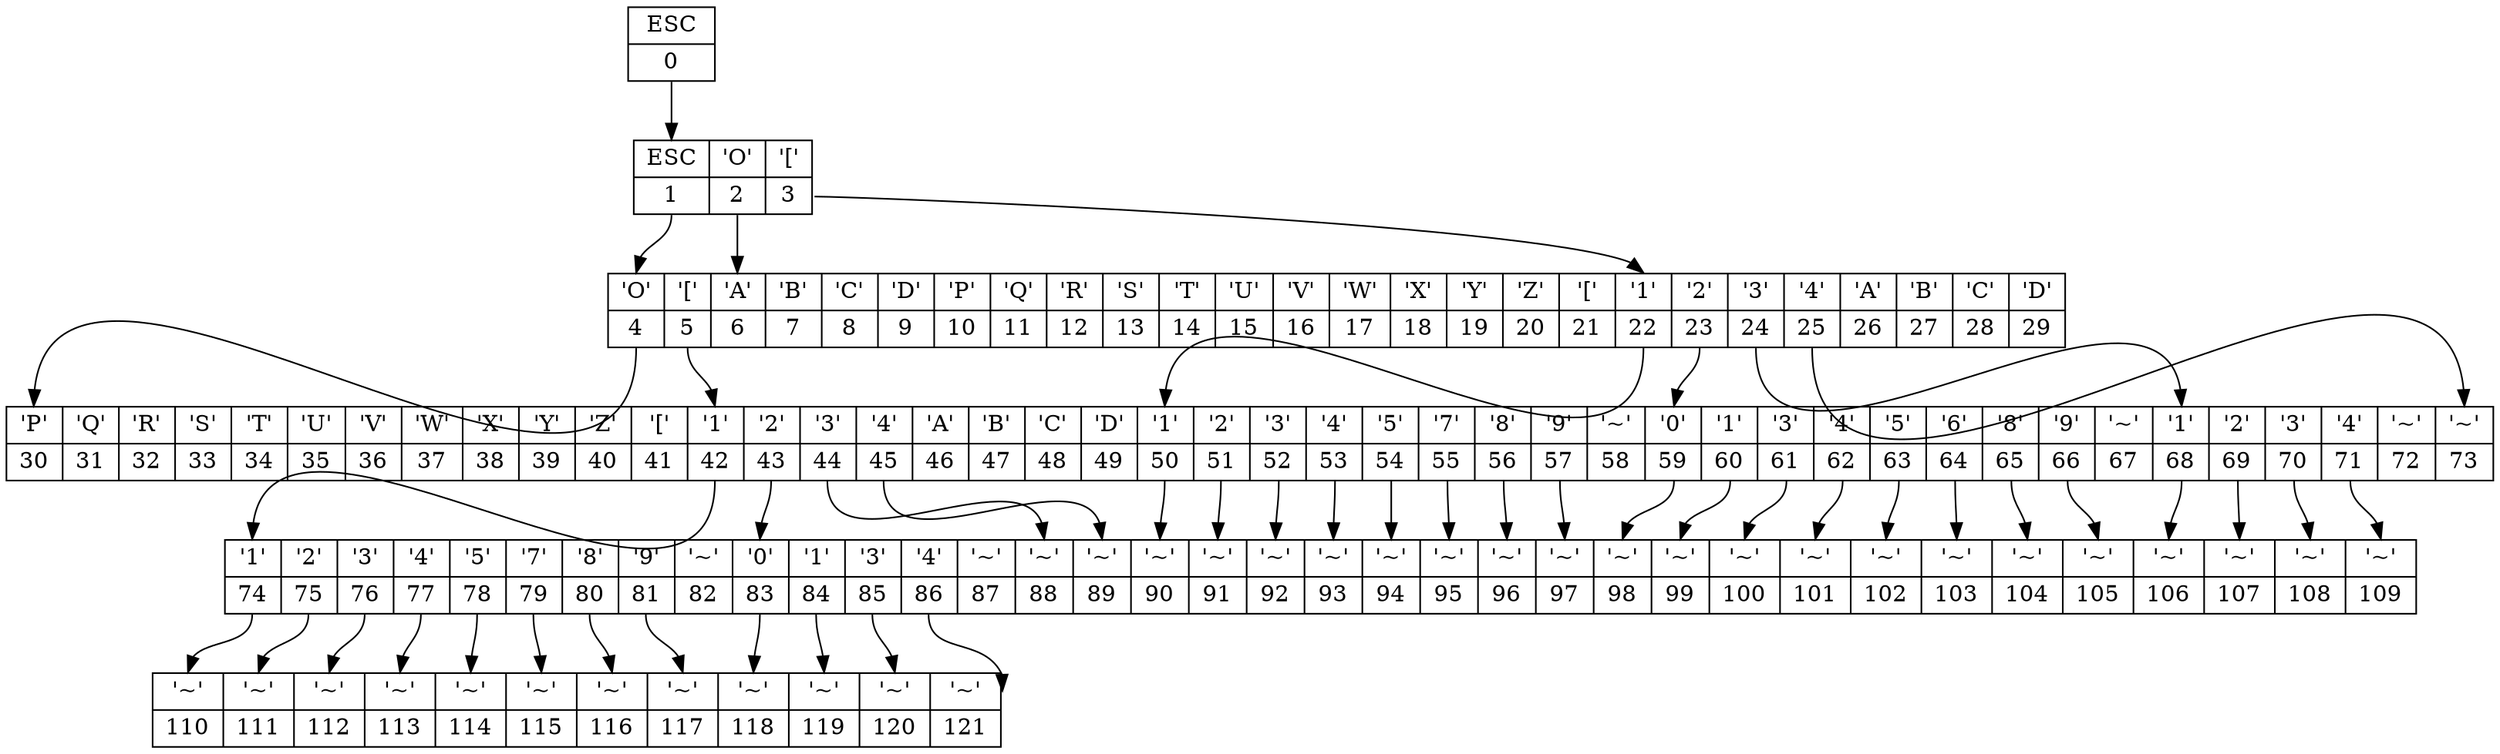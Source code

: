 digraph ansiseq {
node [shape=record];
L0[label="{<I0>ESC|<O0>0}"];
L1[label="{<I1>ESC|<O1>1}|{<I2>\'O\'|<O2>2}|{<I3>\'[\'|<O3>3}"];
L2[label="{<I4>\'O\'|<O4>4}|{<I5>\'[\'|<O5>5}|{<I6>\'A\'|<O6>6}|{<I7>\'B\'|<O7>7}|{<I8>\'C\'|<O8>8}|{<I9>\'D\'|<O9>9}|{<I10>\'P\'|<O10>10}|{<I11>\'Q\'|<O11>11}|{<I12>\'R\'|<O12>12}|{<I13>\'S\'|<O13>13}|{<I14>\'T\'|<O14>14}|{<I15>\'U\'|<O15>15}|{<I16>\'V\'|<O16>16}|{<I17>\'W\'|<O17>17}|{<I18>\'X\'|<O18>18}|{<I19>\'Y\'|<O19>19}|{<I20>\'Z\'|<O20>20}|{<I21>\'[\'|<O21>21}|{<I22>\'1\'|<O22>22}|{<I23>\'2\'|<O23>23}|{<I24>\'3\'|<O24>24}|{<I25>\'4\'|<O25>25}|{<I26>\'A\'|<O26>26}|{<I27>\'B\'|<O27>27}|{<I28>\'C\'|<O28>28}|{<I29>\'D\'|<O29>29}"];
L3[label="{<I30>\'P\'|<O30>30}|{<I31>\'Q\'|<O31>31}|{<I32>\'R\'|<O32>32}|{<I33>\'S\'|<O33>33}|{<I34>\'T\'|<O34>34}|{<I35>\'U\'|<O35>35}|{<I36>\'V\'|<O36>36}|{<I37>\'W\'|<O37>37}|{<I38>\'X\'|<O38>38}|{<I39>\'Y\'|<O39>39}|{<I40>\'Z\'|<O40>40}|{<I41>\'[\'|<O41>41}|{<I42>\'1\'|<O42>42}|{<I43>\'2\'|<O43>43}|{<I44>\'3\'|<O44>44}|{<I45>\'4\'|<O45>45}|{<I46>\'A\'|<O46>46}|{<I47>\'B\'|<O47>47}|{<I48>\'C\'|<O48>48}|{<I49>\'D\'|<O49>49}|{<I50>\'1\'|<O50>50}|{<I51>\'2\'|<O51>51}|{<I52>\'3\'|<O52>52}|{<I53>\'4\'|<O53>53}|{<I54>\'5\'|<O54>54}|{<I55>\'7\'|<O55>55}|{<I56>\'8\'|<O56>56}|{<I57>\'9\'|<O57>57}|{<I58>\'~\'|<O58>58}|{<I59>\'0\'|<O59>59}|{<I60>\'1\'|<O60>60}|{<I61>\'3\'|<O61>61}|{<I62>\'4\'|<O62>62}|{<I63>\'5\'|<O63>63}|{<I64>\'6\'|<O64>64}|{<I65>\'8\'|<O65>65}|{<I66>\'9\'|<O66>66}|{<I67>\'~\'|<O67>67}|{<I68>\'1\'|<O68>68}|{<I69>\'2\'|<O69>69}|{<I70>\'3\'|<O70>70}|{<I71>\'4\'|<O71>71}|{<I72>\'~\'|<O72>72}|{<I73>\'~\'|<O73>73}"];
L4[label="{<I74>\'1\'|<O74>74}|{<I75>\'2\'|<O75>75}|{<I76>\'3\'|<O76>76}|{<I77>\'4\'|<O77>77}|{<I78>\'5\'|<O78>78}|{<I79>\'7\'|<O79>79}|{<I80>\'8\'|<O80>80}|{<I81>\'9\'|<O81>81}|{<I82>\'~\'|<O82>82}|{<I83>\'0\'|<O83>83}|{<I84>\'1\'|<O84>84}|{<I85>\'3\'|<O85>85}|{<I86>\'4\'|<O86>86}|{<I87>\'~\'|<O87>87}|{<I88>\'~\'|<O88>88}|{<I89>\'~\'|<O89>89}|{<I90>\'~\'|<O90>90}|{<I91>\'~\'|<O91>91}|{<I92>\'~\'|<O92>92}|{<I93>\'~\'|<O93>93}|{<I94>\'~\'|<O94>94}|{<I95>\'~\'|<O95>95}|{<I96>\'~\'|<O96>96}|{<I97>\'~\'|<O97>97}|{<I98>\'~\'|<O98>98}|{<I99>\'~\'|<O99>99}|{<I100>\'~\'|<O100>100}|{<I101>\'~\'|<O101>101}|{<I102>\'~\'|<O102>102}|{<I103>\'~\'|<O103>103}|{<I104>\'~\'|<O104>104}|{<I105>\'~\'|<O105>105}|{<I106>\'~\'|<O106>106}|{<I107>\'~\'|<O107>107}|{<I108>\'~\'|<O108>108}|{<I109>\'~\'|<O109>109}"];
L5[label="{<I110>\'~\'|<O110>110}|{<I111>\'~\'|<O111>111}|{<I112>\'~\'|<O112>112}|{<I113>\'~\'|<O113>113}|{<I114>\'~\'|<O114>114}|{<I115>\'~\'|<O115>115}|{<I116>\'~\'|<O116>116}|{<I117>\'~\'|<O117>117}|{<I118>\'~\'|<O118>118}|{<I119>\'~\'|<O119>119}|{<I120>\'~\'|<O120>120}|{<I121>\'~\'|<O121>121}"];
L0:O0 -> L1:I1
L1:O1 -> L2:I4
L1:O2 -> L2:I6
L1:O3 -> L2:I22
L2:O4 -> L3:I30
L2:O5 -> L3:I42
L2:O22 -> L3:I50
L2:O23 -> L3:I59
L2:O24 -> L3:I68
L2:O25 -> L3:I73
L3:O42 -> L4:I74
L3:O43 -> L4:I83
L3:O44 -> L4:I88
L3:O45 -> L4:I89
L3:O50 -> L4:I90
L3:O51 -> L4:I91
L3:O52 -> L4:I92
L3:O53 -> L4:I93
L3:O54 -> L4:I94
L3:O55 -> L4:I95
L3:O56 -> L4:I96
L3:O57 -> L4:I97
L3:O59 -> L4:I98
L3:O60 -> L4:I99
L3:O61 -> L4:I100
L3:O62 -> L4:I101
L3:O63 -> L4:I102
L3:O64 -> L4:I103
L3:O65 -> L4:I104
L3:O66 -> L4:I105
L3:O68 -> L4:I106
L3:O69 -> L4:I107
L3:O70 -> L4:I108
L3:O71 -> L4:I109
L4:O74 -> L5:I110
L4:O75 -> L5:I111
L4:O76 -> L5:I112
L4:O77 -> L5:I113
L4:O78 -> L5:I114
L4:O79 -> L5:I115
L4:O80 -> L5:I116
L4:O81 -> L5:I117
L4:O83 -> L5:I118
L4:O84 -> L5:I119
L4:O85 -> L5:I120
L4:O86 -> L5:I121
}
